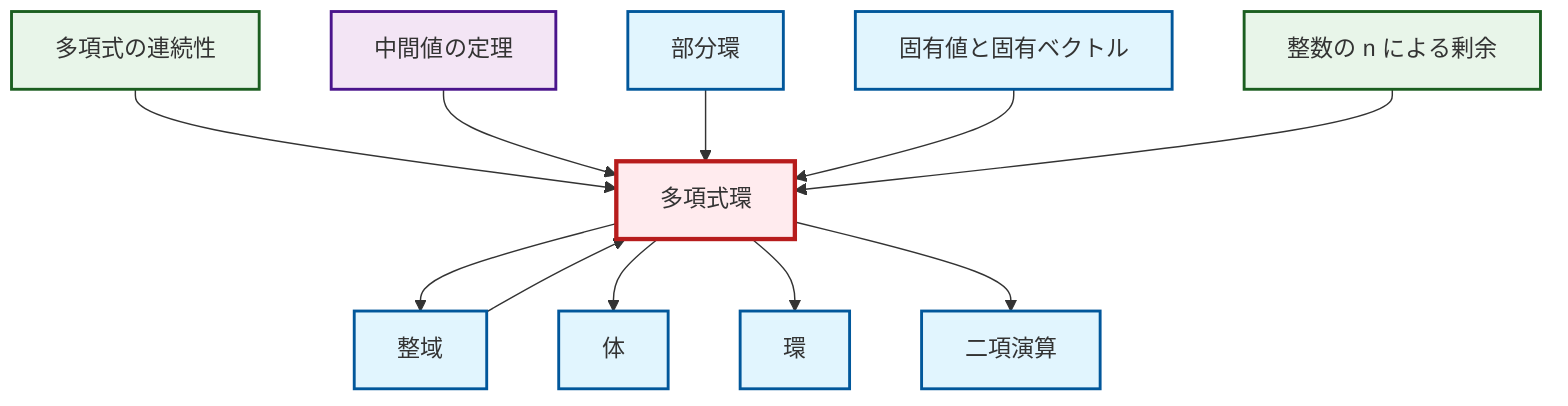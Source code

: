 graph TD
    classDef definition fill:#e1f5fe,stroke:#01579b,stroke-width:2px
    classDef theorem fill:#f3e5f5,stroke:#4a148c,stroke-width:2px
    classDef axiom fill:#fff3e0,stroke:#e65100,stroke-width:2px
    classDef example fill:#e8f5e9,stroke:#1b5e20,stroke-width:2px
    classDef current fill:#ffebee,stroke:#b71c1c,stroke-width:3px
    def-binary-operation["二項演算"]:::definition
    def-subring["部分環"]:::definition
    def-integral-domain["整域"]:::definition
    ex-polynomial-continuity["多項式の連続性"]:::example
    def-ring["環"]:::definition
    def-eigenvalue-eigenvector["固有値と固有ベクトル"]:::definition
    thm-intermediate-value["中間値の定理"]:::theorem
    ex-quotient-integers-mod-n["整数の n による剰余"]:::example
    def-polynomial-ring["多項式環"]:::definition
    def-field["体"]:::definition
    def-polynomial-ring --> def-integral-domain
    ex-polynomial-continuity --> def-polynomial-ring
    thm-intermediate-value --> def-polynomial-ring
    def-integral-domain --> def-polynomial-ring
    def-polynomial-ring --> def-field
    def-subring --> def-polynomial-ring
    def-eigenvalue-eigenvector --> def-polynomial-ring
    def-polynomial-ring --> def-ring
    def-polynomial-ring --> def-binary-operation
    ex-quotient-integers-mod-n --> def-polynomial-ring
    class def-polynomial-ring current